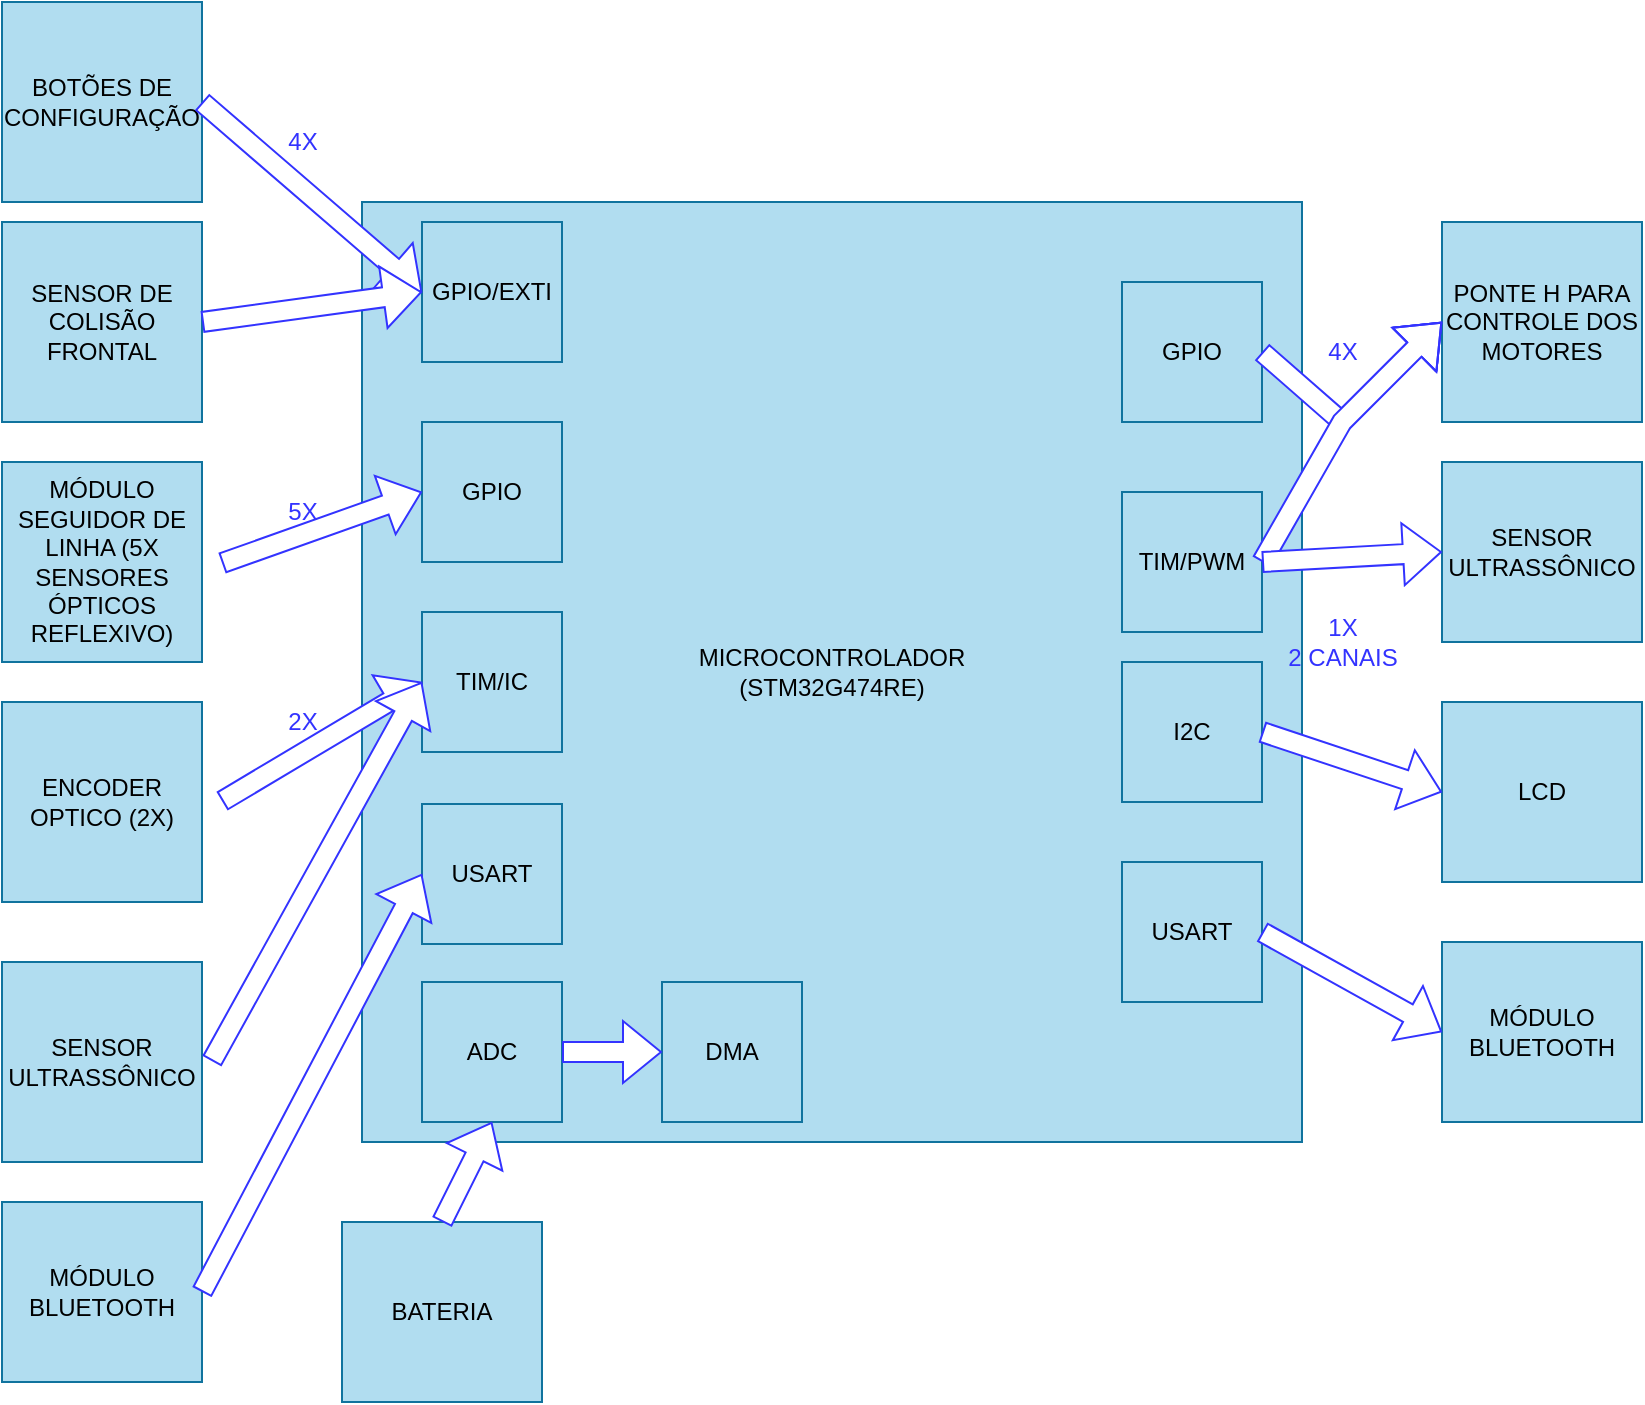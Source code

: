<mxfile version="21.8.2" type="github">
  <diagram name="Page-1" id="41xPmVqH5pH6I8MaSAvD">
    <mxGraphModel dx="808" dy="483" grid="1" gridSize="10" guides="1" tooltips="1" connect="1" arrows="1" fold="1" page="1" pageScale="1" pageWidth="2339" pageHeight="3300" math="0" shadow="0">
      <root>
        <mxCell id="0" />
        <mxCell id="1" parent="0" />
        <mxCell id="swVanfdS8o8AVJxVDRSn-6" value="BOTÕES DE CONFIGURAÇÃO" style="text;html=1;strokeColor=#10739e;fillColor=#b1ddf0;align=center;verticalAlign=middle;whiteSpace=wrap;rounded=0;" parent="1" vertex="1">
          <mxGeometry x="160" width="100" height="100" as="geometry" />
        </mxCell>
        <mxCell id="sulgx-hb0Q7P1GuBsmkf-1" value="ENCODER OPTICO (2X)" style="text;html=1;strokeColor=#10739e;fillColor=#b1ddf0;align=center;verticalAlign=middle;whiteSpace=wrap;rounded=0;" parent="1" vertex="1">
          <mxGeometry x="160" y="350" width="100" height="100" as="geometry" />
        </mxCell>
        <mxCell id="sulgx-hb0Q7P1GuBsmkf-2" value="MÓDULO SEGUIDOR DE LINHA (5X SENSORES ÓPTICOS REFLEXIVO)" style="text;html=1;strokeColor=#10739e;fillColor=#b1ddf0;align=center;verticalAlign=middle;whiteSpace=wrap;rounded=0;" parent="1" vertex="1">
          <mxGeometry x="160" y="230" width="100" height="100" as="geometry" />
        </mxCell>
        <mxCell id="sulgx-hb0Q7P1GuBsmkf-4" value="PONTE H PARA CONTROLE DOS MOTORES" style="text;html=1;strokeColor=#10739e;fillColor=#b1ddf0;align=center;verticalAlign=middle;whiteSpace=wrap;rounded=0;" parent="1" vertex="1">
          <mxGeometry x="880" y="110" width="100" height="100" as="geometry" />
        </mxCell>
        <mxCell id="sulgx-hb0Q7P1GuBsmkf-14" value="" style="group;fillColor=#b1ddf0;strokeColor=#10739e;" parent="1" vertex="1" connectable="0">
          <mxGeometry x="340" y="100" width="470" height="470" as="geometry" />
        </mxCell>
        <mxCell id="swVanfdS8o8AVJxVDRSn-3" value="&lt;div&gt;MICROCONTROLADOR&lt;/div&gt;&lt;div&gt;(STM32G474RE)&lt;br&gt;&lt;/div&gt;" style="whiteSpace=wrap;html=1;aspect=fixed;fillColor=#b1ddf0;strokeColor=#10739e;" parent="sulgx-hb0Q7P1GuBsmkf-14" vertex="1">
          <mxGeometry width="470" height="470" as="geometry" />
        </mxCell>
        <mxCell id="sulgx-hb0Q7P1GuBsmkf-6" value="GPIO/EXTI" style="whiteSpace=wrap;html=1;aspect=fixed;fillColor=#b1ddf0;strokeColor=#10739e;" parent="sulgx-hb0Q7P1GuBsmkf-14" vertex="1">
          <mxGeometry x="30" y="10" width="70" height="70" as="geometry" />
        </mxCell>
        <mxCell id="sulgx-hb0Q7P1GuBsmkf-7" value="TIM/IC" style="whiteSpace=wrap;html=1;aspect=fixed;fillColor=#b1ddf0;strokeColor=#10739e;" parent="sulgx-hb0Q7P1GuBsmkf-14" vertex="1">
          <mxGeometry x="30" y="205" width="70" height="70" as="geometry" />
        </mxCell>
        <mxCell id="sulgx-hb0Q7P1GuBsmkf-8" value="GPIO" style="whiteSpace=wrap;html=1;aspect=fixed;fillColor=#b1ddf0;strokeColor=#10739e;" parent="sulgx-hb0Q7P1GuBsmkf-14" vertex="1">
          <mxGeometry x="380" y="40" width="70" height="70" as="geometry" />
        </mxCell>
        <mxCell id="sulgx-hb0Q7P1GuBsmkf-9" value="TIM/PWM" style="whiteSpace=wrap;html=1;aspect=fixed;fillColor=#b1ddf0;strokeColor=#10739e;" parent="sulgx-hb0Q7P1GuBsmkf-14" vertex="1">
          <mxGeometry x="380" y="145" width="70" height="70" as="geometry" />
        </mxCell>
        <mxCell id="sulgx-hb0Q7P1GuBsmkf-30" value="GPIO" style="whiteSpace=wrap;html=1;aspect=fixed;fillColor=#b1ddf0;strokeColor=#10739e;" parent="sulgx-hb0Q7P1GuBsmkf-14" vertex="1">
          <mxGeometry x="30" y="110" width="70" height="70" as="geometry" />
        </mxCell>
        <mxCell id="sulgx-hb0Q7P1GuBsmkf-25" value="&lt;font color=&quot;#3333ff&quot;&gt;4X&lt;/font&gt;" style="text;html=1;align=center;verticalAlign=middle;resizable=0;points=[];autosize=1;strokeColor=none;fillColor=none;" parent="sulgx-hb0Q7P1GuBsmkf-14" vertex="1">
          <mxGeometry x="470" y="60" width="40" height="30" as="geometry" />
        </mxCell>
        <mxCell id="0_JQrz2MO3-dY9JqCrrv-9" value="I2C" style="whiteSpace=wrap;html=1;aspect=fixed;fillColor=#b1ddf0;strokeColor=#10739e;" parent="sulgx-hb0Q7P1GuBsmkf-14" vertex="1">
          <mxGeometry x="380" y="230" width="70" height="70" as="geometry" />
        </mxCell>
        <mxCell id="0_JQrz2MO3-dY9JqCrrv-10" value="USART" style="whiteSpace=wrap;html=1;aspect=fixed;fillColor=#b1ddf0;strokeColor=#10739e;" parent="sulgx-hb0Q7P1GuBsmkf-14" vertex="1">
          <mxGeometry x="380" y="330" width="70" height="70" as="geometry" />
        </mxCell>
        <mxCell id="sulgx-hb0Q7P1GuBsmkf-26" value="&lt;font color=&quot;#3333ff&quot;&gt;1X&lt;br&gt;2 CANAIS&lt;/font&gt;" style="text;html=1;align=center;verticalAlign=middle;resizable=0;points=[];autosize=1;strokeColor=none;fillColor=none;" parent="sulgx-hb0Q7P1GuBsmkf-14" vertex="1">
          <mxGeometry x="450" y="200" width="80" height="40" as="geometry" />
        </mxCell>
        <mxCell id="0_JQrz2MO3-dY9JqCrrv-17" value="USART" style="whiteSpace=wrap;html=1;aspect=fixed;fillColor=#b1ddf0;strokeColor=#10739e;" parent="sulgx-hb0Q7P1GuBsmkf-14" vertex="1">
          <mxGeometry x="30" y="301" width="70" height="70" as="geometry" />
        </mxCell>
        <mxCell id="0_JQrz2MO3-dY9JqCrrv-20" value="ADC" style="whiteSpace=wrap;html=1;aspect=fixed;fillColor=#b1ddf0;strokeColor=#10739e;" parent="sulgx-hb0Q7P1GuBsmkf-14" vertex="1">
          <mxGeometry x="30" y="390" width="70" height="70" as="geometry" />
        </mxCell>
        <mxCell id="SSj-UYIhYNEAx7AEFcA0-1" value="DMA" style="whiteSpace=wrap;html=1;aspect=fixed;fillColor=#b1ddf0;strokeColor=#10739e;" vertex="1" parent="sulgx-hb0Q7P1GuBsmkf-14">
          <mxGeometry x="150" y="390" width="70" height="70" as="geometry" />
        </mxCell>
        <mxCell id="SSj-UYIhYNEAx7AEFcA0-2" value="" style="shape=flexArrow;endArrow=classic;html=1;rounded=0;entryX=0;entryY=0.5;entryDx=0;entryDy=0;fillColor=default;strokeColor=#3333FF;exitX=1;exitY=0.5;exitDx=0;exitDy=0;" edge="1" parent="sulgx-hb0Q7P1GuBsmkf-14" source="0_JQrz2MO3-dY9JqCrrv-20" target="SSj-UYIhYNEAx7AEFcA0-1">
          <mxGeometry width="50" height="50" relative="1" as="geometry">
            <mxPoint x="50" y="520" as="sourcePoint" />
            <mxPoint x="75" y="470" as="targetPoint" />
          </mxGeometry>
        </mxCell>
        <mxCell id="sulgx-hb0Q7P1GuBsmkf-18" value="" style="shape=flexArrow;endArrow=classic;html=1;rounded=0;fillColor=#FFFFFF;strokeColor=#3333FF;entryX=0;entryY=0.5;entryDx=0;entryDy=0;" parent="1" target="sulgx-hb0Q7P1GuBsmkf-30" edge="1">
          <mxGeometry width="50" height="50" relative="1" as="geometry">
            <mxPoint x="270.0" y="280.58" as="sourcePoint" />
            <mxPoint x="359.16" y="200" as="targetPoint" />
            <Array as="points" />
          </mxGeometry>
        </mxCell>
        <mxCell id="sulgx-hb0Q7P1GuBsmkf-19" value="" style="shape=flexArrow;endArrow=classic;html=1;rounded=0;entryX=0;entryY=0.5;entryDx=0;entryDy=0;fillColor=default;strokeColor=#3333FF;" parent="1" target="sulgx-hb0Q7P1GuBsmkf-7" edge="1">
          <mxGeometry width="50" height="50" relative="1" as="geometry">
            <mxPoint x="270.0" y="399.58" as="sourcePoint" />
            <mxPoint x="360.16" y="399.5" as="targetPoint" />
          </mxGeometry>
        </mxCell>
        <mxCell id="sulgx-hb0Q7P1GuBsmkf-20" value="&lt;font color=&quot;#3333ff&quot;&gt;4X&lt;/font&gt;" style="text;html=1;align=center;verticalAlign=middle;resizable=0;points=[];autosize=1;strokeColor=none;fillColor=none;" parent="1" vertex="1">
          <mxGeometry x="290" y="55" width="40" height="30" as="geometry" />
        </mxCell>
        <mxCell id="sulgx-hb0Q7P1GuBsmkf-21" value="&lt;font color=&quot;#3333ff&quot;&gt;5X&lt;/font&gt;" style="text;html=1;align=center;verticalAlign=middle;resizable=0;points=[];autosize=1;strokeColor=none;fillColor=none;" parent="1" vertex="1">
          <mxGeometry x="290" y="240" width="40" height="30" as="geometry" />
        </mxCell>
        <mxCell id="sulgx-hb0Q7P1GuBsmkf-22" value="&lt;font color=&quot;#3333ff&quot;&gt;2X&lt;/font&gt;" style="text;html=1;align=center;verticalAlign=middle;resizable=0;points=[];autosize=1;strokeColor=none;fillColor=none;" parent="1" vertex="1">
          <mxGeometry x="290" y="345" width="40" height="30" as="geometry" />
        </mxCell>
        <mxCell id="sulgx-hb0Q7P1GuBsmkf-23" value="" style="shape=flexArrow;endArrow=classic;html=1;rounded=0;entryX=0;entryY=0.5;entryDx=0;entryDy=0;fillColor=default;strokeColor=#3333FF;exitX=1;exitY=0.5;exitDx=0;exitDy=0;" parent="1" source="sulgx-hb0Q7P1GuBsmkf-8" target="sulgx-hb0Q7P1GuBsmkf-4" edge="1">
          <mxGeometry width="50" height="50" relative="1" as="geometry">
            <mxPoint x="689.84" y="170.08" as="sourcePoint" />
            <mxPoint x="780" y="170.0" as="targetPoint" />
            <Array as="points">
              <mxPoint x="830" y="210" />
            </Array>
          </mxGeometry>
        </mxCell>
        <mxCell id="sulgx-hb0Q7P1GuBsmkf-24" value="" style="shape=flexArrow;endArrow=classic;html=1;rounded=0;entryX=0;entryY=0.5;entryDx=0;entryDy=0;fillColor=default;strokeColor=#3333FF;exitX=1;exitY=0.5;exitDx=0;exitDy=0;" parent="1" source="sulgx-hb0Q7P1GuBsmkf-9" target="sulgx-hb0Q7P1GuBsmkf-4" edge="1">
          <mxGeometry width="50" height="50" relative="1" as="geometry">
            <mxPoint x="689.84" y="390" as="sourcePoint" />
            <mxPoint x="780" y="489.92" as="targetPoint" />
            <Array as="points">
              <mxPoint x="830" y="210" />
            </Array>
          </mxGeometry>
        </mxCell>
        <mxCell id="sulgx-hb0Q7P1GuBsmkf-10" value="" style="shape=flexArrow;endArrow=classic;html=1;rounded=0;entryX=0;entryY=0.5;entryDx=0;entryDy=0;fillColor=default;strokeColor=#3333FF;exitX=1;exitY=0.5;exitDx=0;exitDy=0;" parent="1" source="swVanfdS8o8AVJxVDRSn-6" target="sulgx-hb0Q7P1GuBsmkf-6" edge="1">
          <mxGeometry width="50" height="50" relative="1" as="geometry">
            <mxPoint x="270" y="158.08" as="sourcePoint" />
            <mxPoint x="360.16" y="158.0" as="targetPoint" />
          </mxGeometry>
        </mxCell>
        <mxCell id="hAZQC5kOMr8IU41WXUkq-1" value="&lt;div&gt;SENSOR ULTRASSÔNICO&lt;/div&gt;" style="text;html=1;strokeColor=#10739e;fillColor=#b1ddf0;align=center;verticalAlign=middle;whiteSpace=wrap;rounded=0;" parent="1" vertex="1">
          <mxGeometry x="160" y="480" width="100" height="100" as="geometry" />
        </mxCell>
        <mxCell id="hAZQC5kOMr8IU41WXUkq-2" value="" style="shape=flexArrow;endArrow=classic;html=1;rounded=0;entryX=0;entryY=0.5;entryDx=0;entryDy=0;fillColor=default;strokeColor=#3333FF;" parent="1" target="sulgx-hb0Q7P1GuBsmkf-7" edge="1">
          <mxGeometry width="50" height="50" relative="1" as="geometry">
            <mxPoint x="264.92" y="529.58" as="sourcePoint" />
            <mxPoint x="355.08" y="529.5" as="targetPoint" />
          </mxGeometry>
        </mxCell>
        <mxCell id="hAZQC5kOMr8IU41WXUkq-4" value="SENSOR ULTRASSÔNICO" style="text;html=1;strokeColor=#10739e;fillColor=#b1ddf0;align=center;verticalAlign=middle;whiteSpace=wrap;rounded=0;" parent="1" vertex="1">
          <mxGeometry x="880" y="230" width="100" height="90" as="geometry" />
        </mxCell>
        <mxCell id="hAZQC5kOMr8IU41WXUkq-3" value="" style="shape=flexArrow;endArrow=classic;html=1;rounded=0;fillColor=default;strokeColor=#3333FF;exitX=1;exitY=0.5;exitDx=0;exitDy=0;entryX=0;entryY=0.5;entryDx=0;entryDy=0;" parent="1" source="sulgx-hb0Q7P1GuBsmkf-9" target="hAZQC5kOMr8IU41WXUkq-4" edge="1">
          <mxGeometry width="50" height="50" relative="1" as="geometry">
            <mxPoint x="720" y="380" as="sourcePoint" />
            <mxPoint x="810" y="400" as="targetPoint" />
          </mxGeometry>
        </mxCell>
        <mxCell id="0_JQrz2MO3-dY9JqCrrv-11" value="LCD" style="text;html=1;strokeColor=#10739e;fillColor=#b1ddf0;align=center;verticalAlign=middle;whiteSpace=wrap;rounded=0;" parent="1" vertex="1">
          <mxGeometry x="880" y="350" width="100" height="90" as="geometry" />
        </mxCell>
        <mxCell id="0_JQrz2MO3-dY9JqCrrv-12" value="" style="shape=flexArrow;endArrow=classic;html=1;rounded=0;fillColor=default;strokeColor=#3333FF;exitX=1;exitY=0.5;exitDx=0;exitDy=0;entryX=0;entryY=0.5;entryDx=0;entryDy=0;" parent="1" source="0_JQrz2MO3-dY9JqCrrv-9" target="0_JQrz2MO3-dY9JqCrrv-11" edge="1">
          <mxGeometry width="50" height="50" relative="1" as="geometry">
            <mxPoint x="860" y="500" as="sourcePoint" />
            <mxPoint x="950" y="500" as="targetPoint" />
          </mxGeometry>
        </mxCell>
        <mxCell id="0_JQrz2MO3-dY9JqCrrv-13" value="SENSOR DE COLISÃO FRONTAL" style="text;html=1;strokeColor=#10739e;fillColor=#b1ddf0;align=center;verticalAlign=middle;whiteSpace=wrap;rounded=0;" parent="1" vertex="1">
          <mxGeometry x="160" y="110" width="100" height="100" as="geometry" />
        </mxCell>
        <mxCell id="0_JQrz2MO3-dY9JqCrrv-14" value="" style="shape=flexArrow;endArrow=classic;html=1;rounded=0;entryX=0;entryY=0.5;entryDx=0;entryDy=0;fillColor=default;strokeColor=#3333FF;exitX=1;exitY=0.5;exitDx=0;exitDy=0;" parent="1" source="0_JQrz2MO3-dY9JqCrrv-13" target="sulgx-hb0Q7P1GuBsmkf-6" edge="1">
          <mxGeometry width="50" height="50" relative="1" as="geometry">
            <mxPoint x="270" y="60" as="sourcePoint" />
            <mxPoint x="370.16" y="168.0" as="targetPoint" />
            <Array as="points" />
          </mxGeometry>
        </mxCell>
        <mxCell id="0_JQrz2MO3-dY9JqCrrv-15" value="MÓDULO BLUETOOTH" style="text;html=1;strokeColor=#10739e;fillColor=#b1ddf0;align=center;verticalAlign=middle;whiteSpace=wrap;rounded=0;" parent="1" vertex="1">
          <mxGeometry x="880" y="470" width="100" height="90" as="geometry" />
        </mxCell>
        <mxCell id="0_JQrz2MO3-dY9JqCrrv-16" value="MÓDULO BLUETOOTH" style="text;html=1;strokeColor=#10739e;fillColor=#b1ddf0;align=center;verticalAlign=middle;whiteSpace=wrap;rounded=0;" parent="1" vertex="1">
          <mxGeometry x="160" y="600" width="100" height="90" as="geometry" />
        </mxCell>
        <mxCell id="0_JQrz2MO3-dY9JqCrrv-18" value="" style="shape=flexArrow;endArrow=classic;html=1;rounded=0;entryX=0;entryY=0.5;entryDx=0;entryDy=0;fillColor=default;strokeColor=#3333FF;exitX=1;exitY=0.5;exitDx=0;exitDy=0;" parent="1" source="0_JQrz2MO3-dY9JqCrrv-16" target="0_JQrz2MO3-dY9JqCrrv-17" edge="1">
          <mxGeometry width="50" height="50" relative="1" as="geometry">
            <mxPoint x="290.0" y="654.58" as="sourcePoint" />
            <mxPoint x="395.08" y="530" as="targetPoint" />
          </mxGeometry>
        </mxCell>
        <mxCell id="0_JQrz2MO3-dY9JqCrrv-21" value="BATERIA" style="text;html=1;strokeColor=#10739e;fillColor=#b1ddf0;align=center;verticalAlign=middle;whiteSpace=wrap;rounded=0;" parent="1" vertex="1">
          <mxGeometry x="330" y="610" width="100" height="90" as="geometry" />
        </mxCell>
        <mxCell id="0_JQrz2MO3-dY9JqCrrv-22" value="" style="shape=flexArrow;endArrow=classic;html=1;rounded=0;entryX=0.5;entryY=1;entryDx=0;entryDy=0;fillColor=default;strokeColor=#3333FF;exitX=0.5;exitY=0;exitDx=0;exitDy=0;" parent="1" source="0_JQrz2MO3-dY9JqCrrv-21" target="0_JQrz2MO3-dY9JqCrrv-20" edge="1">
          <mxGeometry width="50" height="50" relative="1" as="geometry">
            <mxPoint x="270" y="655" as="sourcePoint" />
            <mxPoint x="380" y="446" as="targetPoint" />
          </mxGeometry>
        </mxCell>
        <mxCell id="0_JQrz2MO3-dY9JqCrrv-23" value="" style="shape=flexArrow;endArrow=classic;html=1;rounded=0;fillColor=default;strokeColor=#3333FF;exitX=1;exitY=0.5;exitDx=0;exitDy=0;entryX=0;entryY=0.5;entryDx=0;entryDy=0;" parent="1" source="0_JQrz2MO3-dY9JqCrrv-10" target="0_JQrz2MO3-dY9JqCrrv-15" edge="1">
          <mxGeometry width="50" height="50" relative="1" as="geometry">
            <mxPoint x="800" y="375" as="sourcePoint" />
            <mxPoint x="890" y="405" as="targetPoint" />
          </mxGeometry>
        </mxCell>
      </root>
    </mxGraphModel>
  </diagram>
</mxfile>
